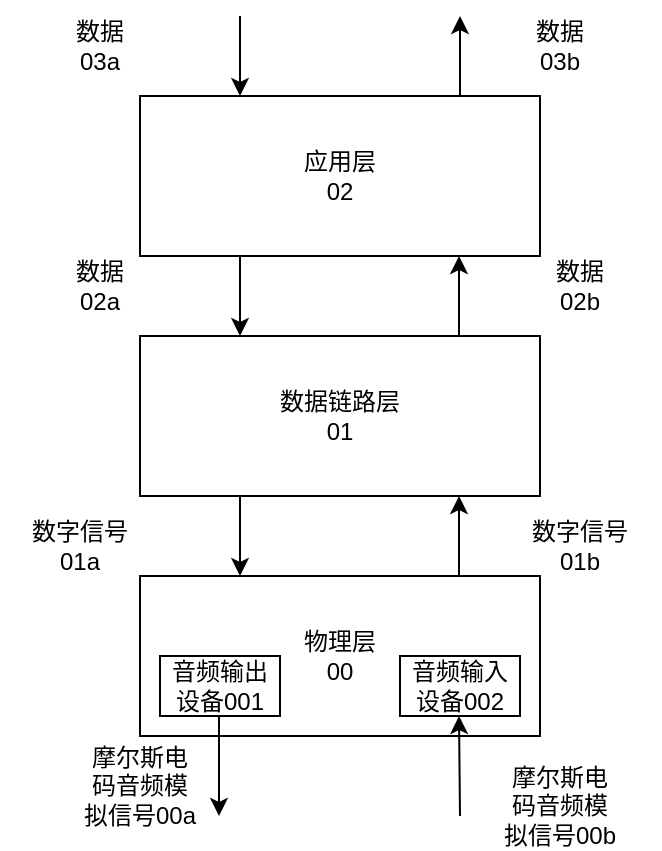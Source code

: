 <mxfile version="17.1.2" type="github">
  <diagram id="cu5KPe9-cTupdSrUe8kf" name="Page-1">
    <mxGraphModel dx="69" dy="473" grid="1" gridSize="10" guides="1" tooltips="1" connect="1" arrows="1" fold="1" page="1" pageScale="1" pageWidth="827" pageHeight="1169" background="#ffffff" math="0" shadow="0">
      <root>
        <mxCell id="0" />
        <mxCell id="1" parent="0" />
        <mxCell id="BpHriIwfni7H7huW0Ksz-1" value="物理层&lt;br&gt;00" style="rounded=0;whiteSpace=wrap;html=1;" parent="1" vertex="1">
          <mxGeometry x="320" y="440" width="200" height="80" as="geometry" />
        </mxCell>
        <mxCell id="BpHriIwfni7H7huW0Ksz-2" value="音频输入设备002" style="rounded=0;whiteSpace=wrap;html=1;" parent="1" vertex="1">
          <mxGeometry x="450" y="480" width="60" height="30" as="geometry" />
        </mxCell>
        <mxCell id="BpHriIwfni7H7huW0Ksz-3" value="音频输出设备001" style="rounded=0;whiteSpace=wrap;html=1;" parent="1" vertex="1">
          <mxGeometry x="330" y="480" width="60" height="30" as="geometry" />
        </mxCell>
        <mxCell id="BpHriIwfni7H7huW0Ksz-5" value="数据链路层&lt;br&gt;01" style="rounded=0;whiteSpace=wrap;html=1;" parent="1" vertex="1">
          <mxGeometry x="320" y="320" width="200" height="80" as="geometry" />
        </mxCell>
        <mxCell id="BpHriIwfni7H7huW0Ksz-6" value="应用层&lt;br&gt;02" style="rounded=0;whiteSpace=wrap;html=1;" parent="1" vertex="1">
          <mxGeometry x="320" y="200" width="200" height="80" as="geometry" />
        </mxCell>
        <mxCell id="BpHriIwfni7H7huW0Ksz-8" value="" style="endArrow=classic;html=1;rounded=0;" parent="1" edge="1">
          <mxGeometry width="50" height="50" relative="1" as="geometry">
            <mxPoint x="480" y="200" as="sourcePoint" />
            <mxPoint x="480" y="160" as="targetPoint" />
          </mxGeometry>
        </mxCell>
        <mxCell id="BpHriIwfni7H7huW0Ksz-11" value="" style="endArrow=classic;html=1;rounded=0;entryX=0.25;entryY=0;entryDx=0;entryDy=0;" parent="1" target="BpHriIwfni7H7huW0Ksz-6" edge="1">
          <mxGeometry width="50" height="50" relative="1" as="geometry">
            <mxPoint x="370" y="160" as="sourcePoint" />
            <mxPoint x="410" y="110" as="targetPoint" />
          </mxGeometry>
        </mxCell>
        <mxCell id="BpHriIwfni7H7huW0Ksz-12" value="" style="endArrow=classic;html=1;rounded=0;" parent="1" edge="1">
          <mxGeometry width="50" height="50" relative="1" as="geometry">
            <mxPoint x="479.5" y="320" as="sourcePoint" />
            <mxPoint x="479.5" y="280" as="targetPoint" />
          </mxGeometry>
        </mxCell>
        <mxCell id="BpHriIwfni7H7huW0Ksz-13" value="" style="endArrow=classic;html=1;rounded=0;entryX=0.25;entryY=0;entryDx=0;entryDy=0;exitX=0.25;exitY=1;exitDx=0;exitDy=0;" parent="1" source="BpHriIwfni7H7huW0Ksz-6" target="BpHriIwfni7H7huW0Ksz-5" edge="1">
          <mxGeometry width="50" height="50" relative="1" as="geometry">
            <mxPoint x="359.5" y="280" as="sourcePoint" />
            <mxPoint x="360.7" y="318.24" as="targetPoint" />
          </mxGeometry>
        </mxCell>
        <mxCell id="BpHriIwfni7H7huW0Ksz-14" value="" style="endArrow=classic;html=1;rounded=0;" parent="1" edge="1">
          <mxGeometry width="50" height="50" relative="1" as="geometry">
            <mxPoint x="479.5" y="440" as="sourcePoint" />
            <mxPoint x="479.5" y="400" as="targetPoint" />
          </mxGeometry>
        </mxCell>
        <mxCell id="BpHriIwfni7H7huW0Ksz-15" value="" style="endArrow=classic;html=1;rounded=0;entryX=0.25;entryY=0;entryDx=0;entryDy=0;exitX=0.25;exitY=1;exitDx=0;exitDy=0;" parent="1" edge="1">
          <mxGeometry width="50" height="50" relative="1" as="geometry">
            <mxPoint x="370" y="400" as="sourcePoint" />
            <mxPoint x="370" y="440" as="targetPoint" />
          </mxGeometry>
        </mxCell>
        <mxCell id="BpHriIwfni7H7huW0Ksz-16" value="" style="endArrow=classic;html=1;rounded=0;" parent="1" edge="1">
          <mxGeometry width="50" height="50" relative="1" as="geometry">
            <mxPoint x="480" y="560" as="sourcePoint" />
            <mxPoint x="479.5" y="510" as="targetPoint" />
          </mxGeometry>
        </mxCell>
        <mxCell id="BpHriIwfni7H7huW0Ksz-17" value="" style="endArrow=classic;html=1;rounded=0;exitX=0.25;exitY=1;exitDx=0;exitDy=0;" parent="1" edge="1">
          <mxGeometry width="50" height="50" relative="1" as="geometry">
            <mxPoint x="359.5" y="510" as="sourcePoint" />
            <mxPoint x="359.5" y="560" as="targetPoint" />
          </mxGeometry>
        </mxCell>
        <mxCell id="BpHriIwfni7H7huW0Ksz-18" value="数字信号&lt;br&gt;01a" style="text;html=1;strokeColor=none;fillColor=none;align=center;verticalAlign=middle;whiteSpace=wrap;rounded=0;" parent="1" vertex="1">
          <mxGeometry x="250" y="410" width="80" height="30" as="geometry" />
        </mxCell>
        <mxCell id="BpHriIwfni7H7huW0Ksz-19" value="摩尔斯电码音频模拟信号00a" style="text;html=1;strokeColor=none;fillColor=none;align=center;verticalAlign=middle;whiteSpace=wrap;rounded=0;" parent="1" vertex="1">
          <mxGeometry x="290" y="530" width="60" height="30" as="geometry" />
        </mxCell>
        <mxCell id="BpHriIwfni7H7huW0Ksz-22" value="摩尔斯电码音频模拟信号00b" style="text;html=1;strokeColor=none;fillColor=none;align=center;verticalAlign=middle;whiteSpace=wrap;rounded=0;" parent="1" vertex="1">
          <mxGeometry x="500" y="540" width="60" height="30" as="geometry" />
        </mxCell>
        <mxCell id="BpHriIwfni7H7huW0Ksz-23" value="数字信号&lt;br&gt;01b" style="text;html=1;strokeColor=none;fillColor=none;align=center;verticalAlign=middle;whiteSpace=wrap;rounded=0;" parent="1" vertex="1">
          <mxGeometry x="500" y="410" width="80" height="30" as="geometry" />
        </mxCell>
        <mxCell id="BpHriIwfni7H7huW0Ksz-24" value="数据&lt;br&gt;02a" style="text;html=1;strokeColor=none;fillColor=none;align=center;verticalAlign=middle;whiteSpace=wrap;rounded=0;" parent="1" vertex="1">
          <mxGeometry x="260" y="280" width="80" height="30" as="geometry" />
        </mxCell>
        <mxCell id="BpHriIwfni7H7huW0Ksz-26" value="数据&lt;br&gt;02b" style="text;html=1;strokeColor=none;fillColor=none;align=center;verticalAlign=middle;whiteSpace=wrap;rounded=0;" parent="1" vertex="1">
          <mxGeometry x="500" y="280" width="80" height="30" as="geometry" />
        </mxCell>
        <mxCell id="BpHriIwfni7H7huW0Ksz-27" value="数据&lt;br&gt;03a" style="text;html=1;strokeColor=none;fillColor=none;align=center;verticalAlign=middle;whiteSpace=wrap;rounded=0;" parent="1" vertex="1">
          <mxGeometry x="260" y="160" width="80" height="30" as="geometry" />
        </mxCell>
        <mxCell id="BpHriIwfni7H7huW0Ksz-28" value="数据&lt;br&gt;03b" style="text;html=1;strokeColor=none;fillColor=none;align=center;verticalAlign=middle;whiteSpace=wrap;rounded=0;" parent="1" vertex="1">
          <mxGeometry x="490" y="160" width="80" height="30" as="geometry" />
        </mxCell>
      </root>
    </mxGraphModel>
  </diagram>
</mxfile>
